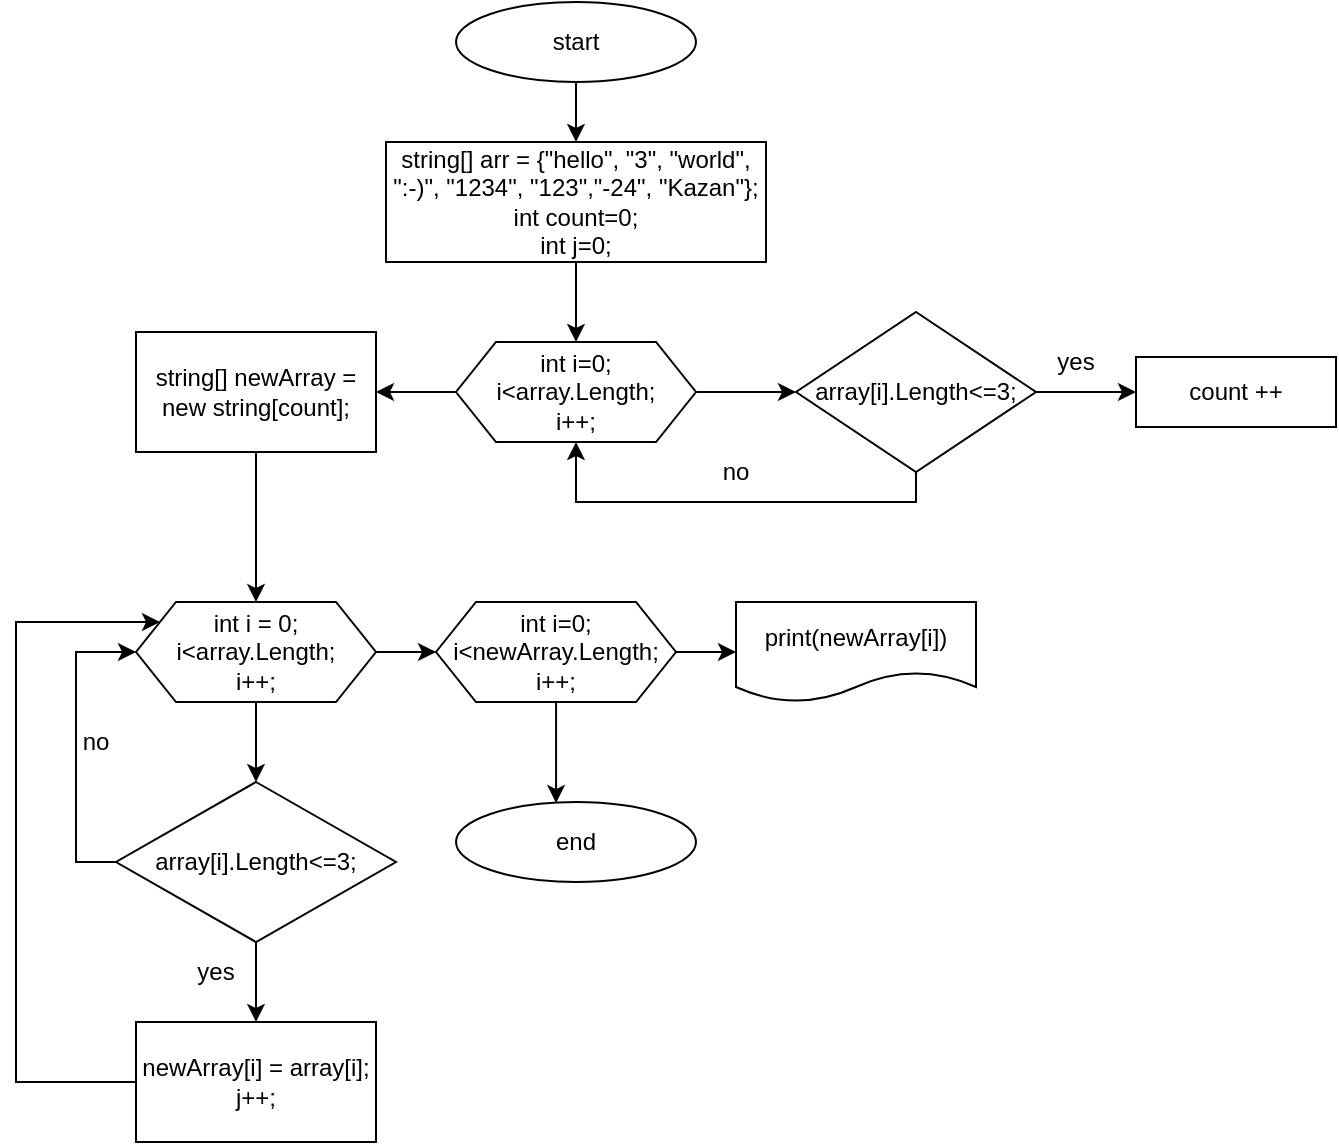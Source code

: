 <mxfile version="13.9.9" type="device"><diagram id="C5RBs43oDa-KdzZeNtuy" name="Page-1"><mxGraphModel dx="868" dy="510" grid="1" gridSize="10" guides="1" tooltips="1" connect="1" arrows="1" fold="1" page="1" pageScale="1" pageWidth="1169" pageHeight="1654" math="0" shadow="0"><root><mxCell id="WIyWlLk6GJQsqaUBKTNV-0"/><mxCell id="WIyWlLk6GJQsqaUBKTNV-1" parent="WIyWlLk6GJQsqaUBKTNV-0"/><mxCell id="Iu83A8ZpkrvOBNJiSDX0-3" style="edgeStyle=orthogonalEdgeStyle;rounded=0;orthogonalLoop=1;jettySize=auto;html=1;" edge="1" parent="WIyWlLk6GJQsqaUBKTNV-1" source="Iu83A8ZpkrvOBNJiSDX0-0" target="Iu83A8ZpkrvOBNJiSDX0-1"><mxGeometry relative="1" as="geometry"/></mxCell><mxCell id="Iu83A8ZpkrvOBNJiSDX0-0" value="start" style="ellipse;whiteSpace=wrap;html=1;" vertex="1" parent="WIyWlLk6GJQsqaUBKTNV-1"><mxGeometry x="340" y="80" width="120" height="40" as="geometry"/></mxCell><mxCell id="Iu83A8ZpkrvOBNJiSDX0-6" style="edgeStyle=orthogonalEdgeStyle;rounded=0;orthogonalLoop=1;jettySize=auto;html=1;entryX=0.5;entryY=0;entryDx=0;entryDy=0;" edge="1" parent="WIyWlLk6GJQsqaUBKTNV-1" source="Iu83A8ZpkrvOBNJiSDX0-1" target="Iu83A8ZpkrvOBNJiSDX0-4"><mxGeometry relative="1" as="geometry"/></mxCell><mxCell id="Iu83A8ZpkrvOBNJiSDX0-1" value="string[] arr = {&quot;hello&quot;, &quot;3&quot;, &quot;world&quot;, &quot;:-)&quot;, &quot;1234&quot;, &quot;123&quot;,&quot;-24&quot;, &quot;Kazan&quot;};&lt;br&gt;int count=0;&lt;br&gt;int j=0;" style="rounded=0;whiteSpace=wrap;html=1;" vertex="1" parent="WIyWlLk6GJQsqaUBKTNV-1"><mxGeometry x="305" y="150" width="190" height="60" as="geometry"/></mxCell><mxCell id="Iu83A8ZpkrvOBNJiSDX0-8" style="edgeStyle=orthogonalEdgeStyle;rounded=0;orthogonalLoop=1;jettySize=auto;html=1;entryX=0;entryY=0.5;entryDx=0;entryDy=0;" edge="1" parent="WIyWlLk6GJQsqaUBKTNV-1" source="Iu83A8ZpkrvOBNJiSDX0-4" target="Iu83A8ZpkrvOBNJiSDX0-7"><mxGeometry relative="1" as="geometry"/></mxCell><mxCell id="Iu83A8ZpkrvOBNJiSDX0-16" style="edgeStyle=orthogonalEdgeStyle;rounded=0;orthogonalLoop=1;jettySize=auto;html=1;entryX=1;entryY=0.5;entryDx=0;entryDy=0;" edge="1" parent="WIyWlLk6GJQsqaUBKTNV-1" source="Iu83A8ZpkrvOBNJiSDX0-4" target="Iu83A8ZpkrvOBNJiSDX0-15"><mxGeometry relative="1" as="geometry"/></mxCell><mxCell id="Iu83A8ZpkrvOBNJiSDX0-4" value="int i=0;&lt;br&gt;i&amp;lt;array.Length;&lt;br&gt;i++;" style="shape=hexagon;perimeter=hexagonPerimeter2;whiteSpace=wrap;html=1;fixedSize=1;" vertex="1" parent="WIyWlLk6GJQsqaUBKTNV-1"><mxGeometry x="340" y="250" width="120" height="50" as="geometry"/></mxCell><mxCell id="Iu83A8ZpkrvOBNJiSDX0-11" style="edgeStyle=orthogonalEdgeStyle;rounded=0;orthogonalLoop=1;jettySize=auto;html=1;entryX=0;entryY=0.5;entryDx=0;entryDy=0;" edge="1" parent="WIyWlLk6GJQsqaUBKTNV-1" source="Iu83A8ZpkrvOBNJiSDX0-7" target="Iu83A8ZpkrvOBNJiSDX0-9"><mxGeometry relative="1" as="geometry"><Array as="points"><mxPoint x="650" y="275"/><mxPoint x="650" y="275"/></Array></mxGeometry></mxCell><mxCell id="Iu83A8ZpkrvOBNJiSDX0-13" style="edgeStyle=orthogonalEdgeStyle;rounded=0;orthogonalLoop=1;jettySize=auto;html=1;entryX=0.5;entryY=1;entryDx=0;entryDy=0;" edge="1" parent="WIyWlLk6GJQsqaUBKTNV-1" source="Iu83A8ZpkrvOBNJiSDX0-7" target="Iu83A8ZpkrvOBNJiSDX0-4"><mxGeometry relative="1" as="geometry"><mxPoint x="400" y="380" as="targetPoint"/><Array as="points"><mxPoint x="570" y="330"/><mxPoint x="400" y="330"/></Array></mxGeometry></mxCell><mxCell id="Iu83A8ZpkrvOBNJiSDX0-7" value="array[i].Length&amp;lt;=3;" style="rhombus;whiteSpace=wrap;html=1;" vertex="1" parent="WIyWlLk6GJQsqaUBKTNV-1"><mxGeometry x="510" y="235" width="120" height="80" as="geometry"/></mxCell><mxCell id="Iu83A8ZpkrvOBNJiSDX0-9" value="count ++" style="rounded=0;whiteSpace=wrap;html=1;" vertex="1" parent="WIyWlLk6GJQsqaUBKTNV-1"><mxGeometry x="680" y="257.5" width="100" height="35" as="geometry"/></mxCell><mxCell id="Iu83A8ZpkrvOBNJiSDX0-12" value="yes" style="text;html=1;strokeColor=none;fillColor=none;align=center;verticalAlign=middle;whiteSpace=wrap;rounded=0;" vertex="1" parent="WIyWlLk6GJQsqaUBKTNV-1"><mxGeometry x="630" y="250" width="40" height="20" as="geometry"/></mxCell><mxCell id="Iu83A8ZpkrvOBNJiSDX0-14" value="no" style="text;html=1;strokeColor=none;fillColor=none;align=center;verticalAlign=middle;whiteSpace=wrap;rounded=0;" vertex="1" parent="WIyWlLk6GJQsqaUBKTNV-1"><mxGeometry x="460" y="305" width="40" height="20" as="geometry"/></mxCell><mxCell id="Iu83A8ZpkrvOBNJiSDX0-19" style="edgeStyle=orthogonalEdgeStyle;rounded=0;orthogonalLoop=1;jettySize=auto;html=1;entryX=0.5;entryY=0;entryDx=0;entryDy=0;" edge="1" parent="WIyWlLk6GJQsqaUBKTNV-1" source="Iu83A8ZpkrvOBNJiSDX0-15" target="Iu83A8ZpkrvOBNJiSDX0-18"><mxGeometry relative="1" as="geometry"/></mxCell><mxCell id="Iu83A8ZpkrvOBNJiSDX0-15" value="string[] newArray = new string[count];" style="rounded=0;whiteSpace=wrap;html=1;" vertex="1" parent="WIyWlLk6GJQsqaUBKTNV-1"><mxGeometry x="180" y="245" width="120" height="60" as="geometry"/></mxCell><mxCell id="Iu83A8ZpkrvOBNJiSDX0-21" style="edgeStyle=orthogonalEdgeStyle;rounded=0;orthogonalLoop=1;jettySize=auto;html=1;" edge="1" parent="WIyWlLk6GJQsqaUBKTNV-1" source="Iu83A8ZpkrvOBNJiSDX0-18" target="Iu83A8ZpkrvOBNJiSDX0-20"><mxGeometry relative="1" as="geometry"/></mxCell><mxCell id="Iu83A8ZpkrvOBNJiSDX0-33" style="edgeStyle=orthogonalEdgeStyle;rounded=0;orthogonalLoop=1;jettySize=auto;html=1;entryX=0;entryY=0.5;entryDx=0;entryDy=0;" edge="1" parent="WIyWlLk6GJQsqaUBKTNV-1" source="Iu83A8ZpkrvOBNJiSDX0-18" target="Iu83A8ZpkrvOBNJiSDX0-32"><mxGeometry relative="1" as="geometry"/></mxCell><mxCell id="Iu83A8ZpkrvOBNJiSDX0-18" value="int i = 0;&lt;br&gt;i&amp;lt;array.Length;&lt;br&gt;i++;" style="shape=hexagon;perimeter=hexagonPerimeter2;whiteSpace=wrap;html=1;fixedSize=1;" vertex="1" parent="WIyWlLk6GJQsqaUBKTNV-1"><mxGeometry x="180" y="380" width="120" height="50" as="geometry"/></mxCell><mxCell id="Iu83A8ZpkrvOBNJiSDX0-24" style="edgeStyle=orthogonalEdgeStyle;rounded=0;orthogonalLoop=1;jettySize=auto;html=1;entryX=0.5;entryY=0;entryDx=0;entryDy=0;" edge="1" parent="WIyWlLk6GJQsqaUBKTNV-1" source="Iu83A8ZpkrvOBNJiSDX0-20" target="Iu83A8ZpkrvOBNJiSDX0-22"><mxGeometry relative="1" as="geometry"/></mxCell><mxCell id="Iu83A8ZpkrvOBNJiSDX0-27" style="edgeStyle=orthogonalEdgeStyle;rounded=0;orthogonalLoop=1;jettySize=auto;html=1;entryX=0;entryY=0.5;entryDx=0;entryDy=0;" edge="1" parent="WIyWlLk6GJQsqaUBKTNV-1" source="Iu83A8ZpkrvOBNJiSDX0-20" target="Iu83A8ZpkrvOBNJiSDX0-18"><mxGeometry relative="1" as="geometry"><mxPoint x="110" y="360" as="targetPoint"/><Array as="points"><mxPoint x="150" y="510"/><mxPoint x="150" y="405"/></Array></mxGeometry></mxCell><mxCell id="Iu83A8ZpkrvOBNJiSDX0-20" value="array[i].Length&amp;lt;=3;" style="rhombus;whiteSpace=wrap;html=1;" vertex="1" parent="WIyWlLk6GJQsqaUBKTNV-1"><mxGeometry x="170" y="470" width="140" height="80" as="geometry"/></mxCell><mxCell id="Iu83A8ZpkrvOBNJiSDX0-29" style="edgeStyle=orthogonalEdgeStyle;rounded=0;orthogonalLoop=1;jettySize=auto;html=1;" edge="1" parent="WIyWlLk6GJQsqaUBKTNV-1" source="Iu83A8ZpkrvOBNJiSDX0-22" target="Iu83A8ZpkrvOBNJiSDX0-18"><mxGeometry relative="1" as="geometry"><mxPoint x="170" y="350" as="targetPoint"/><Array as="points"><mxPoint x="120" y="620"/><mxPoint x="120" y="390"/></Array></mxGeometry></mxCell><mxCell id="Iu83A8ZpkrvOBNJiSDX0-22" value="newArray[i] = array[i];&lt;br&gt;j++;" style="rounded=0;whiteSpace=wrap;html=1;" vertex="1" parent="WIyWlLk6GJQsqaUBKTNV-1"><mxGeometry x="180" y="590" width="120" height="60" as="geometry"/></mxCell><mxCell id="Iu83A8ZpkrvOBNJiSDX0-25" value="yes" style="text;html=1;strokeColor=none;fillColor=none;align=center;verticalAlign=middle;whiteSpace=wrap;rounded=0;" vertex="1" parent="WIyWlLk6GJQsqaUBKTNV-1"><mxGeometry x="200" y="550" width="40" height="30" as="geometry"/></mxCell><mxCell id="Iu83A8ZpkrvOBNJiSDX0-28" value="no" style="text;html=1;strokeColor=none;fillColor=none;align=center;verticalAlign=middle;whiteSpace=wrap;rounded=0;" vertex="1" parent="WIyWlLk6GJQsqaUBKTNV-1"><mxGeometry x="140" y="440" width="40" height="20" as="geometry"/></mxCell><mxCell id="Iu83A8ZpkrvOBNJiSDX0-30" value="end" style="ellipse;whiteSpace=wrap;html=1;" vertex="1" parent="WIyWlLk6GJQsqaUBKTNV-1"><mxGeometry x="340" y="480" width="120" height="40" as="geometry"/></mxCell><mxCell id="Iu83A8ZpkrvOBNJiSDX0-31" value="print(newArray[i])" style="shape=document;whiteSpace=wrap;html=1;boundedLbl=1;" vertex="1" parent="WIyWlLk6GJQsqaUBKTNV-1"><mxGeometry x="480" y="380" width="120" height="50" as="geometry"/></mxCell><mxCell id="Iu83A8ZpkrvOBNJiSDX0-35" style="edgeStyle=orthogonalEdgeStyle;rounded=0;orthogonalLoop=1;jettySize=auto;html=1;entryX=0;entryY=0.5;entryDx=0;entryDy=0;" edge="1" parent="WIyWlLk6GJQsqaUBKTNV-1" source="Iu83A8ZpkrvOBNJiSDX0-32" target="Iu83A8ZpkrvOBNJiSDX0-31"><mxGeometry relative="1" as="geometry"/></mxCell><mxCell id="Iu83A8ZpkrvOBNJiSDX0-36" style="edgeStyle=orthogonalEdgeStyle;rounded=0;orthogonalLoop=1;jettySize=auto;html=1;entryX=0.417;entryY=0.013;entryDx=0;entryDy=0;entryPerimeter=0;" edge="1" parent="WIyWlLk6GJQsqaUBKTNV-1" source="Iu83A8ZpkrvOBNJiSDX0-32" target="Iu83A8ZpkrvOBNJiSDX0-30"><mxGeometry relative="1" as="geometry"/></mxCell><mxCell id="Iu83A8ZpkrvOBNJiSDX0-32" value="int i=0;&lt;br&gt;i&amp;lt;newArray.Length;&lt;br&gt;i++;" style="shape=hexagon;perimeter=hexagonPerimeter2;whiteSpace=wrap;html=1;fixedSize=1;" vertex="1" parent="WIyWlLk6GJQsqaUBKTNV-1"><mxGeometry x="330" y="380" width="120" height="50" as="geometry"/></mxCell></root></mxGraphModel></diagram></mxfile>